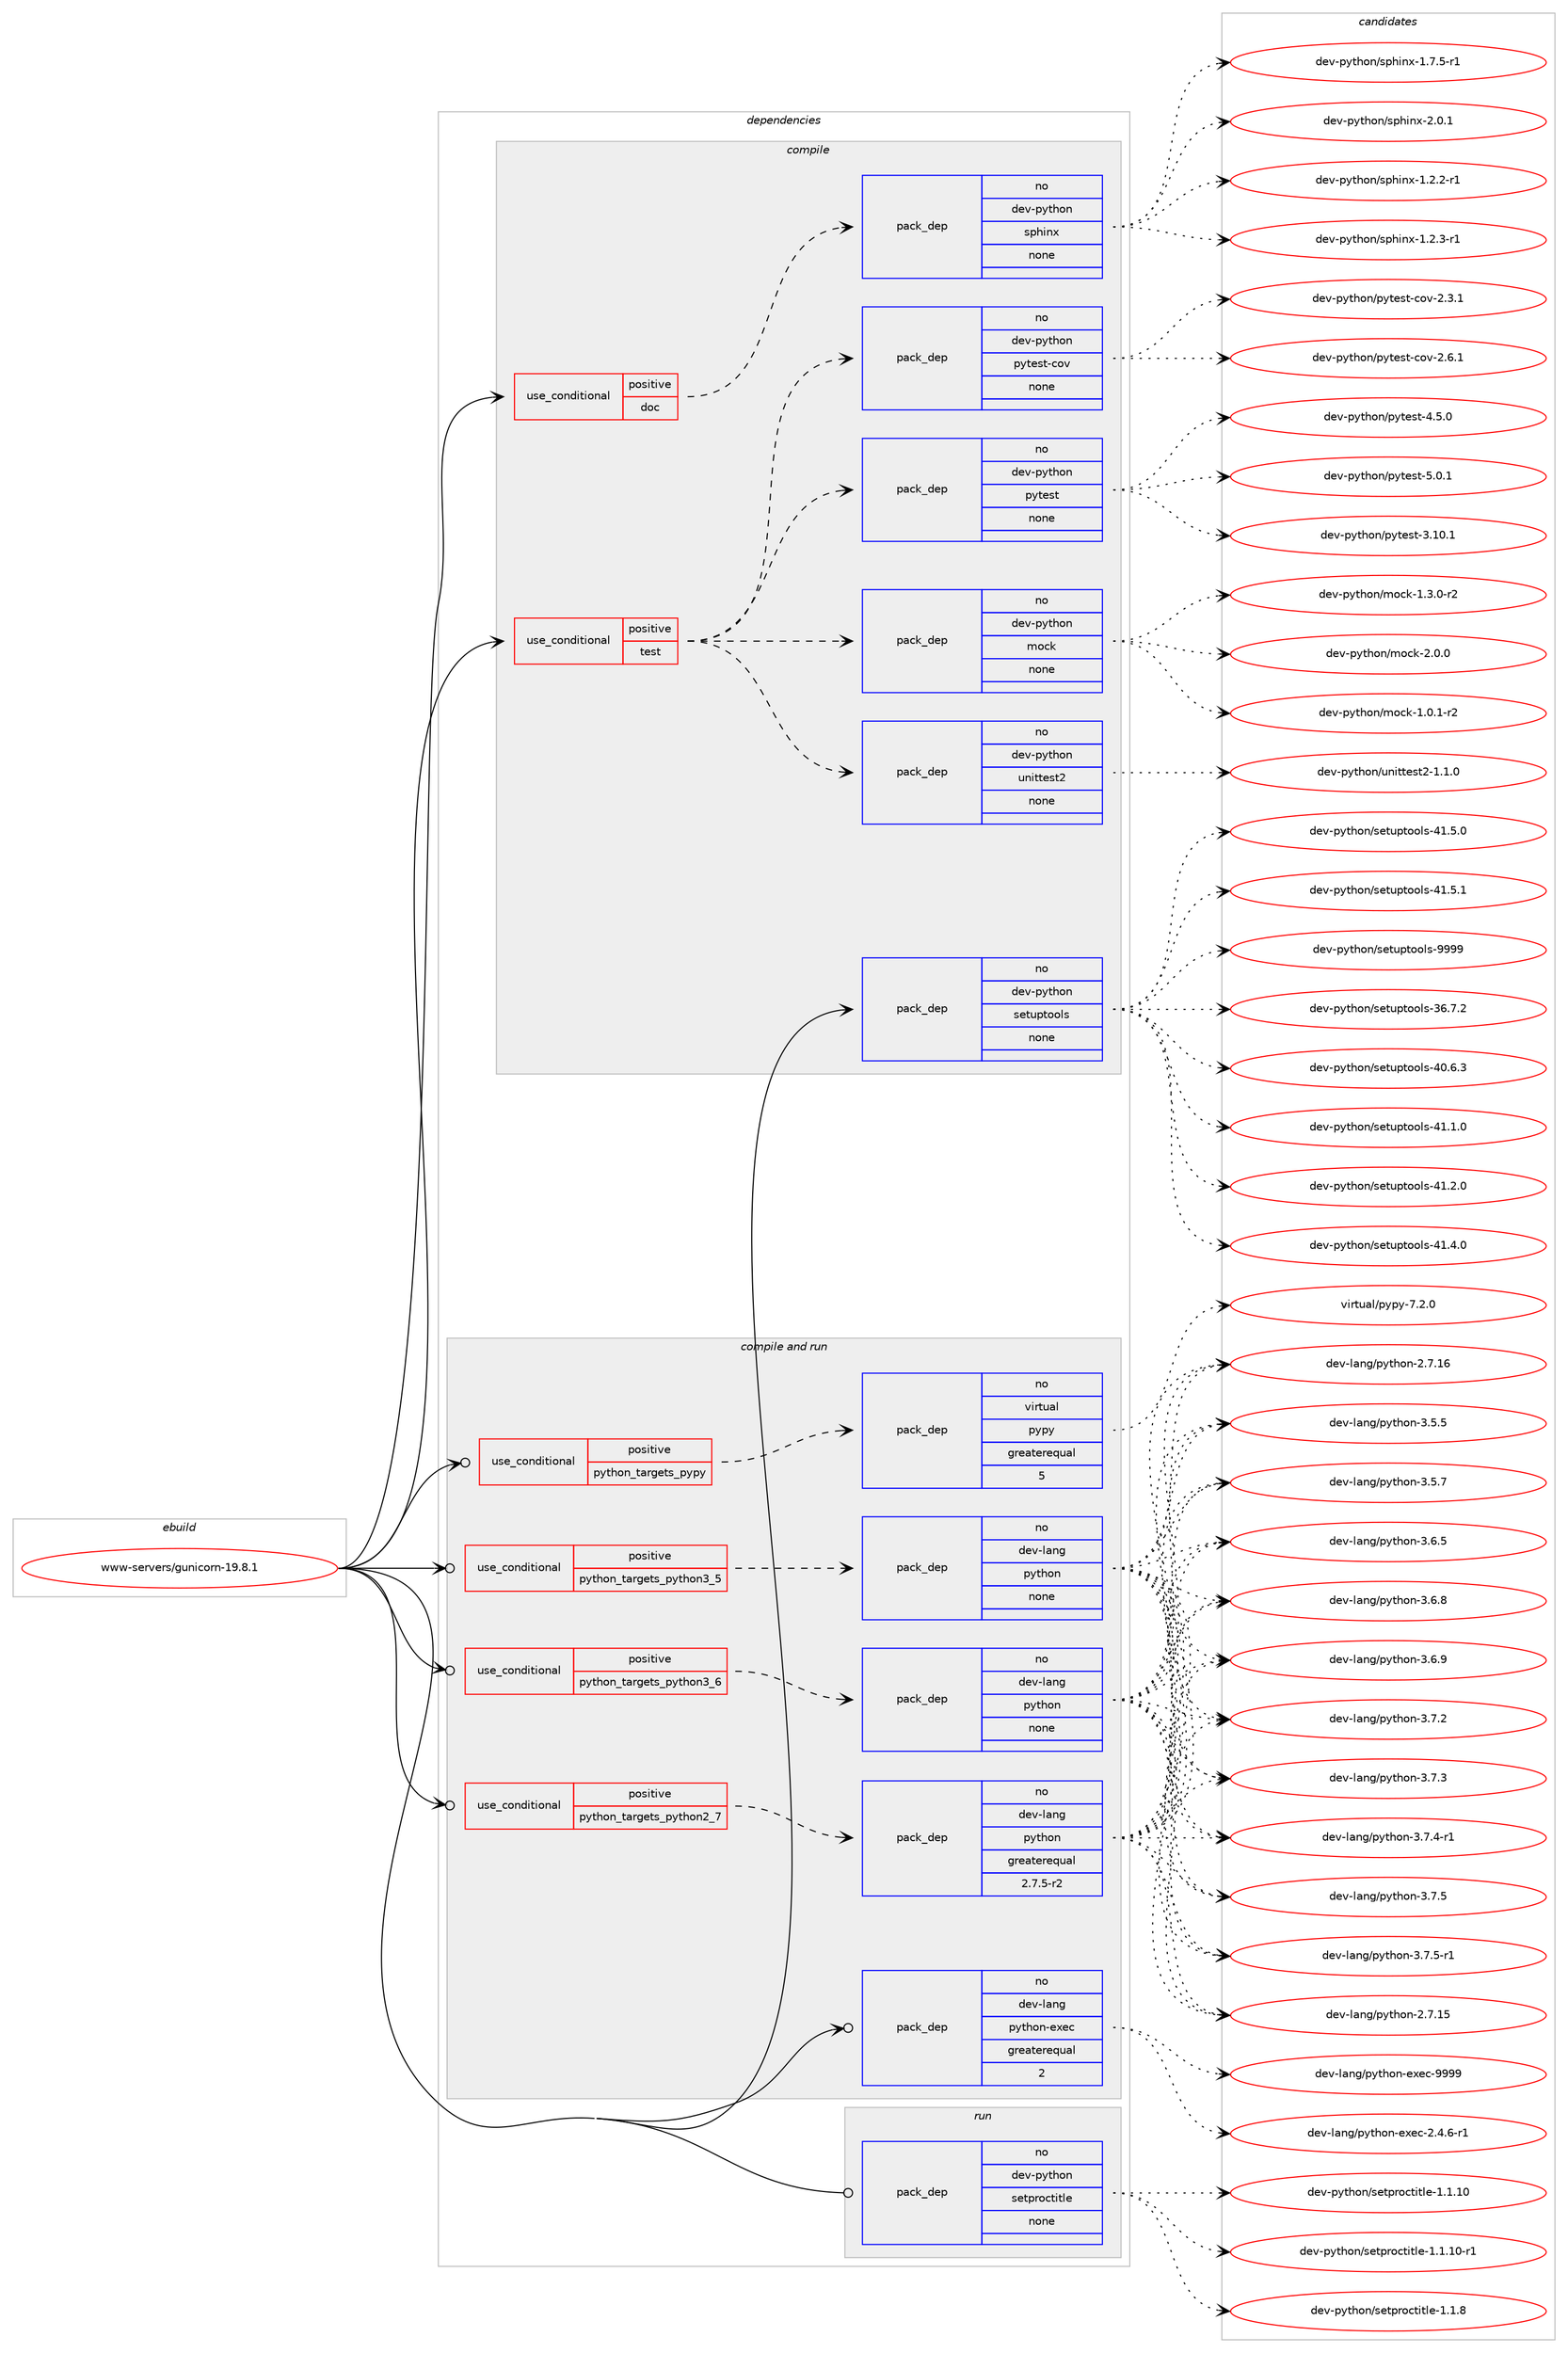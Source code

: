 digraph prolog {

# *************
# Graph options
# *************

newrank=true;
concentrate=true;
compound=true;
graph [rankdir=LR,fontname=Helvetica,fontsize=10,ranksep=1.5];#, ranksep=2.5, nodesep=0.2];
edge  [arrowhead=vee];
node  [fontname=Helvetica,fontsize=10];

# **********
# The ebuild
# **********

subgraph cluster_leftcol {
color=gray;
rank=same;
label=<<i>ebuild</i>>;
id [label="www-servers/gunicorn-19.8.1", color=red, width=4, href="../www-servers/gunicorn-19.8.1.svg"];
}

# ****************
# The dependencies
# ****************

subgraph cluster_midcol {
color=gray;
label=<<i>dependencies</i>>;
subgraph cluster_compile {
fillcolor="#eeeeee";
style=filled;
label=<<i>compile</i>>;
subgraph cond218035 {
dependency909885 [label=<<TABLE BORDER="0" CELLBORDER="1" CELLSPACING="0" CELLPADDING="4"><TR><TD ROWSPAN="3" CELLPADDING="10">use_conditional</TD></TR><TR><TD>positive</TD></TR><TR><TD>doc</TD></TR></TABLE>>, shape=none, color=red];
subgraph pack675463 {
dependency909886 [label=<<TABLE BORDER="0" CELLBORDER="1" CELLSPACING="0" CELLPADDING="4" WIDTH="220"><TR><TD ROWSPAN="6" CELLPADDING="30">pack_dep</TD></TR><TR><TD WIDTH="110">no</TD></TR><TR><TD>dev-python</TD></TR><TR><TD>sphinx</TD></TR><TR><TD>none</TD></TR><TR><TD></TD></TR></TABLE>>, shape=none, color=blue];
}
dependency909885:e -> dependency909886:w [weight=20,style="dashed",arrowhead="vee"];
}
id:e -> dependency909885:w [weight=20,style="solid",arrowhead="vee"];
subgraph cond218036 {
dependency909887 [label=<<TABLE BORDER="0" CELLBORDER="1" CELLSPACING="0" CELLPADDING="4"><TR><TD ROWSPAN="3" CELLPADDING="10">use_conditional</TD></TR><TR><TD>positive</TD></TR><TR><TD>test</TD></TR></TABLE>>, shape=none, color=red];
subgraph pack675464 {
dependency909888 [label=<<TABLE BORDER="0" CELLBORDER="1" CELLSPACING="0" CELLPADDING="4" WIDTH="220"><TR><TD ROWSPAN="6" CELLPADDING="30">pack_dep</TD></TR><TR><TD WIDTH="110">no</TD></TR><TR><TD>dev-python</TD></TR><TR><TD>mock</TD></TR><TR><TD>none</TD></TR><TR><TD></TD></TR></TABLE>>, shape=none, color=blue];
}
dependency909887:e -> dependency909888:w [weight=20,style="dashed",arrowhead="vee"];
subgraph pack675465 {
dependency909889 [label=<<TABLE BORDER="0" CELLBORDER="1" CELLSPACING="0" CELLPADDING="4" WIDTH="220"><TR><TD ROWSPAN="6" CELLPADDING="30">pack_dep</TD></TR><TR><TD WIDTH="110">no</TD></TR><TR><TD>dev-python</TD></TR><TR><TD>pytest</TD></TR><TR><TD>none</TD></TR><TR><TD></TD></TR></TABLE>>, shape=none, color=blue];
}
dependency909887:e -> dependency909889:w [weight=20,style="dashed",arrowhead="vee"];
subgraph pack675466 {
dependency909890 [label=<<TABLE BORDER="0" CELLBORDER="1" CELLSPACING="0" CELLPADDING="4" WIDTH="220"><TR><TD ROWSPAN="6" CELLPADDING="30">pack_dep</TD></TR><TR><TD WIDTH="110">no</TD></TR><TR><TD>dev-python</TD></TR><TR><TD>pytest-cov</TD></TR><TR><TD>none</TD></TR><TR><TD></TD></TR></TABLE>>, shape=none, color=blue];
}
dependency909887:e -> dependency909890:w [weight=20,style="dashed",arrowhead="vee"];
subgraph pack675467 {
dependency909891 [label=<<TABLE BORDER="0" CELLBORDER="1" CELLSPACING="0" CELLPADDING="4" WIDTH="220"><TR><TD ROWSPAN="6" CELLPADDING="30">pack_dep</TD></TR><TR><TD WIDTH="110">no</TD></TR><TR><TD>dev-python</TD></TR><TR><TD>unittest2</TD></TR><TR><TD>none</TD></TR><TR><TD></TD></TR></TABLE>>, shape=none, color=blue];
}
dependency909887:e -> dependency909891:w [weight=20,style="dashed",arrowhead="vee"];
}
id:e -> dependency909887:w [weight=20,style="solid",arrowhead="vee"];
subgraph pack675468 {
dependency909892 [label=<<TABLE BORDER="0" CELLBORDER="1" CELLSPACING="0" CELLPADDING="4" WIDTH="220"><TR><TD ROWSPAN="6" CELLPADDING="30">pack_dep</TD></TR><TR><TD WIDTH="110">no</TD></TR><TR><TD>dev-python</TD></TR><TR><TD>setuptools</TD></TR><TR><TD>none</TD></TR><TR><TD></TD></TR></TABLE>>, shape=none, color=blue];
}
id:e -> dependency909892:w [weight=20,style="solid",arrowhead="vee"];
}
subgraph cluster_compileandrun {
fillcolor="#eeeeee";
style=filled;
label=<<i>compile and run</i>>;
subgraph cond218037 {
dependency909893 [label=<<TABLE BORDER="0" CELLBORDER="1" CELLSPACING="0" CELLPADDING="4"><TR><TD ROWSPAN="3" CELLPADDING="10">use_conditional</TD></TR><TR><TD>positive</TD></TR><TR><TD>python_targets_pypy</TD></TR></TABLE>>, shape=none, color=red];
subgraph pack675469 {
dependency909894 [label=<<TABLE BORDER="0" CELLBORDER="1" CELLSPACING="0" CELLPADDING="4" WIDTH="220"><TR><TD ROWSPAN="6" CELLPADDING="30">pack_dep</TD></TR><TR><TD WIDTH="110">no</TD></TR><TR><TD>virtual</TD></TR><TR><TD>pypy</TD></TR><TR><TD>greaterequal</TD></TR><TR><TD>5</TD></TR></TABLE>>, shape=none, color=blue];
}
dependency909893:e -> dependency909894:w [weight=20,style="dashed",arrowhead="vee"];
}
id:e -> dependency909893:w [weight=20,style="solid",arrowhead="odotvee"];
subgraph cond218038 {
dependency909895 [label=<<TABLE BORDER="0" CELLBORDER="1" CELLSPACING="0" CELLPADDING="4"><TR><TD ROWSPAN="3" CELLPADDING="10">use_conditional</TD></TR><TR><TD>positive</TD></TR><TR><TD>python_targets_python2_7</TD></TR></TABLE>>, shape=none, color=red];
subgraph pack675470 {
dependency909896 [label=<<TABLE BORDER="0" CELLBORDER="1" CELLSPACING="0" CELLPADDING="4" WIDTH="220"><TR><TD ROWSPAN="6" CELLPADDING="30">pack_dep</TD></TR><TR><TD WIDTH="110">no</TD></TR><TR><TD>dev-lang</TD></TR><TR><TD>python</TD></TR><TR><TD>greaterequal</TD></TR><TR><TD>2.7.5-r2</TD></TR></TABLE>>, shape=none, color=blue];
}
dependency909895:e -> dependency909896:w [weight=20,style="dashed",arrowhead="vee"];
}
id:e -> dependency909895:w [weight=20,style="solid",arrowhead="odotvee"];
subgraph cond218039 {
dependency909897 [label=<<TABLE BORDER="0" CELLBORDER="1" CELLSPACING="0" CELLPADDING="4"><TR><TD ROWSPAN="3" CELLPADDING="10">use_conditional</TD></TR><TR><TD>positive</TD></TR><TR><TD>python_targets_python3_5</TD></TR></TABLE>>, shape=none, color=red];
subgraph pack675471 {
dependency909898 [label=<<TABLE BORDER="0" CELLBORDER="1" CELLSPACING="0" CELLPADDING="4" WIDTH="220"><TR><TD ROWSPAN="6" CELLPADDING="30">pack_dep</TD></TR><TR><TD WIDTH="110">no</TD></TR><TR><TD>dev-lang</TD></TR><TR><TD>python</TD></TR><TR><TD>none</TD></TR><TR><TD></TD></TR></TABLE>>, shape=none, color=blue];
}
dependency909897:e -> dependency909898:w [weight=20,style="dashed",arrowhead="vee"];
}
id:e -> dependency909897:w [weight=20,style="solid",arrowhead="odotvee"];
subgraph cond218040 {
dependency909899 [label=<<TABLE BORDER="0" CELLBORDER="1" CELLSPACING="0" CELLPADDING="4"><TR><TD ROWSPAN="3" CELLPADDING="10">use_conditional</TD></TR><TR><TD>positive</TD></TR><TR><TD>python_targets_python3_6</TD></TR></TABLE>>, shape=none, color=red];
subgraph pack675472 {
dependency909900 [label=<<TABLE BORDER="0" CELLBORDER="1" CELLSPACING="0" CELLPADDING="4" WIDTH="220"><TR><TD ROWSPAN="6" CELLPADDING="30">pack_dep</TD></TR><TR><TD WIDTH="110">no</TD></TR><TR><TD>dev-lang</TD></TR><TR><TD>python</TD></TR><TR><TD>none</TD></TR><TR><TD></TD></TR></TABLE>>, shape=none, color=blue];
}
dependency909899:e -> dependency909900:w [weight=20,style="dashed",arrowhead="vee"];
}
id:e -> dependency909899:w [weight=20,style="solid",arrowhead="odotvee"];
subgraph pack675473 {
dependency909901 [label=<<TABLE BORDER="0" CELLBORDER="1" CELLSPACING="0" CELLPADDING="4" WIDTH="220"><TR><TD ROWSPAN="6" CELLPADDING="30">pack_dep</TD></TR><TR><TD WIDTH="110">no</TD></TR><TR><TD>dev-lang</TD></TR><TR><TD>python-exec</TD></TR><TR><TD>greaterequal</TD></TR><TR><TD>2</TD></TR></TABLE>>, shape=none, color=blue];
}
id:e -> dependency909901:w [weight=20,style="solid",arrowhead="odotvee"];
}
subgraph cluster_run {
fillcolor="#eeeeee";
style=filled;
label=<<i>run</i>>;
subgraph pack675474 {
dependency909902 [label=<<TABLE BORDER="0" CELLBORDER="1" CELLSPACING="0" CELLPADDING="4" WIDTH="220"><TR><TD ROWSPAN="6" CELLPADDING="30">pack_dep</TD></TR><TR><TD WIDTH="110">no</TD></TR><TR><TD>dev-python</TD></TR><TR><TD>setproctitle</TD></TR><TR><TD>none</TD></TR><TR><TD></TD></TR></TABLE>>, shape=none, color=blue];
}
id:e -> dependency909902:w [weight=20,style="solid",arrowhead="odot"];
}
}

# **************
# The candidates
# **************

subgraph cluster_choices {
rank=same;
color=gray;
label=<<i>candidates</i>>;

subgraph choice675463 {
color=black;
nodesep=1;
choice10010111845112121116104111110471151121041051101204549465046504511449 [label="dev-python/sphinx-1.2.2-r1", color=red, width=4,href="../dev-python/sphinx-1.2.2-r1.svg"];
choice10010111845112121116104111110471151121041051101204549465046514511449 [label="dev-python/sphinx-1.2.3-r1", color=red, width=4,href="../dev-python/sphinx-1.2.3-r1.svg"];
choice10010111845112121116104111110471151121041051101204549465546534511449 [label="dev-python/sphinx-1.7.5-r1", color=red, width=4,href="../dev-python/sphinx-1.7.5-r1.svg"];
choice1001011184511212111610411111047115112104105110120455046484649 [label="dev-python/sphinx-2.0.1", color=red, width=4,href="../dev-python/sphinx-2.0.1.svg"];
dependency909886:e -> choice10010111845112121116104111110471151121041051101204549465046504511449:w [style=dotted,weight="100"];
dependency909886:e -> choice10010111845112121116104111110471151121041051101204549465046514511449:w [style=dotted,weight="100"];
dependency909886:e -> choice10010111845112121116104111110471151121041051101204549465546534511449:w [style=dotted,weight="100"];
dependency909886:e -> choice1001011184511212111610411111047115112104105110120455046484649:w [style=dotted,weight="100"];
}
subgraph choice675464 {
color=black;
nodesep=1;
choice1001011184511212111610411111047109111991074549464846494511450 [label="dev-python/mock-1.0.1-r2", color=red, width=4,href="../dev-python/mock-1.0.1-r2.svg"];
choice1001011184511212111610411111047109111991074549465146484511450 [label="dev-python/mock-1.3.0-r2", color=red, width=4,href="../dev-python/mock-1.3.0-r2.svg"];
choice100101118451121211161041111104710911199107455046484648 [label="dev-python/mock-2.0.0", color=red, width=4,href="../dev-python/mock-2.0.0.svg"];
dependency909888:e -> choice1001011184511212111610411111047109111991074549464846494511450:w [style=dotted,weight="100"];
dependency909888:e -> choice1001011184511212111610411111047109111991074549465146484511450:w [style=dotted,weight="100"];
dependency909888:e -> choice100101118451121211161041111104710911199107455046484648:w [style=dotted,weight="100"];
}
subgraph choice675465 {
color=black;
nodesep=1;
choice100101118451121211161041111104711212111610111511645514649484649 [label="dev-python/pytest-3.10.1", color=red, width=4,href="../dev-python/pytest-3.10.1.svg"];
choice1001011184511212111610411111047112121116101115116455246534648 [label="dev-python/pytest-4.5.0", color=red, width=4,href="../dev-python/pytest-4.5.0.svg"];
choice1001011184511212111610411111047112121116101115116455346484649 [label="dev-python/pytest-5.0.1", color=red, width=4,href="../dev-python/pytest-5.0.1.svg"];
dependency909889:e -> choice100101118451121211161041111104711212111610111511645514649484649:w [style=dotted,weight="100"];
dependency909889:e -> choice1001011184511212111610411111047112121116101115116455246534648:w [style=dotted,weight="100"];
dependency909889:e -> choice1001011184511212111610411111047112121116101115116455346484649:w [style=dotted,weight="100"];
}
subgraph choice675466 {
color=black;
nodesep=1;
choice10010111845112121116104111110471121211161011151164599111118455046514649 [label="dev-python/pytest-cov-2.3.1", color=red, width=4,href="../dev-python/pytest-cov-2.3.1.svg"];
choice10010111845112121116104111110471121211161011151164599111118455046544649 [label="dev-python/pytest-cov-2.6.1", color=red, width=4,href="../dev-python/pytest-cov-2.6.1.svg"];
dependency909890:e -> choice10010111845112121116104111110471121211161011151164599111118455046514649:w [style=dotted,weight="100"];
dependency909890:e -> choice10010111845112121116104111110471121211161011151164599111118455046544649:w [style=dotted,weight="100"];
}
subgraph choice675467 {
color=black;
nodesep=1;
choice100101118451121211161041111104711711010511611610111511650454946494648 [label="dev-python/unittest2-1.1.0", color=red, width=4,href="../dev-python/unittest2-1.1.0.svg"];
dependency909891:e -> choice100101118451121211161041111104711711010511611610111511650454946494648:w [style=dotted,weight="100"];
}
subgraph choice675468 {
color=black;
nodesep=1;
choice100101118451121211161041111104711510111611711211611111110811545515446554650 [label="dev-python/setuptools-36.7.2", color=red, width=4,href="../dev-python/setuptools-36.7.2.svg"];
choice100101118451121211161041111104711510111611711211611111110811545524846544651 [label="dev-python/setuptools-40.6.3", color=red, width=4,href="../dev-python/setuptools-40.6.3.svg"];
choice100101118451121211161041111104711510111611711211611111110811545524946494648 [label="dev-python/setuptools-41.1.0", color=red, width=4,href="../dev-python/setuptools-41.1.0.svg"];
choice100101118451121211161041111104711510111611711211611111110811545524946504648 [label="dev-python/setuptools-41.2.0", color=red, width=4,href="../dev-python/setuptools-41.2.0.svg"];
choice100101118451121211161041111104711510111611711211611111110811545524946524648 [label="dev-python/setuptools-41.4.0", color=red, width=4,href="../dev-python/setuptools-41.4.0.svg"];
choice100101118451121211161041111104711510111611711211611111110811545524946534648 [label="dev-python/setuptools-41.5.0", color=red, width=4,href="../dev-python/setuptools-41.5.0.svg"];
choice100101118451121211161041111104711510111611711211611111110811545524946534649 [label="dev-python/setuptools-41.5.1", color=red, width=4,href="../dev-python/setuptools-41.5.1.svg"];
choice10010111845112121116104111110471151011161171121161111111081154557575757 [label="dev-python/setuptools-9999", color=red, width=4,href="../dev-python/setuptools-9999.svg"];
dependency909892:e -> choice100101118451121211161041111104711510111611711211611111110811545515446554650:w [style=dotted,weight="100"];
dependency909892:e -> choice100101118451121211161041111104711510111611711211611111110811545524846544651:w [style=dotted,weight="100"];
dependency909892:e -> choice100101118451121211161041111104711510111611711211611111110811545524946494648:w [style=dotted,weight="100"];
dependency909892:e -> choice100101118451121211161041111104711510111611711211611111110811545524946504648:w [style=dotted,weight="100"];
dependency909892:e -> choice100101118451121211161041111104711510111611711211611111110811545524946524648:w [style=dotted,weight="100"];
dependency909892:e -> choice100101118451121211161041111104711510111611711211611111110811545524946534648:w [style=dotted,weight="100"];
dependency909892:e -> choice100101118451121211161041111104711510111611711211611111110811545524946534649:w [style=dotted,weight="100"];
dependency909892:e -> choice10010111845112121116104111110471151011161171121161111111081154557575757:w [style=dotted,weight="100"];
}
subgraph choice675469 {
color=black;
nodesep=1;
choice1181051141161179710847112121112121455546504648 [label="virtual/pypy-7.2.0", color=red, width=4,href="../virtual/pypy-7.2.0.svg"];
dependency909894:e -> choice1181051141161179710847112121112121455546504648:w [style=dotted,weight="100"];
}
subgraph choice675470 {
color=black;
nodesep=1;
choice10010111845108971101034711212111610411111045504655464953 [label="dev-lang/python-2.7.15", color=red, width=4,href="../dev-lang/python-2.7.15.svg"];
choice10010111845108971101034711212111610411111045504655464954 [label="dev-lang/python-2.7.16", color=red, width=4,href="../dev-lang/python-2.7.16.svg"];
choice100101118451089711010347112121116104111110455146534653 [label="dev-lang/python-3.5.5", color=red, width=4,href="../dev-lang/python-3.5.5.svg"];
choice100101118451089711010347112121116104111110455146534655 [label="dev-lang/python-3.5.7", color=red, width=4,href="../dev-lang/python-3.5.7.svg"];
choice100101118451089711010347112121116104111110455146544653 [label="dev-lang/python-3.6.5", color=red, width=4,href="../dev-lang/python-3.6.5.svg"];
choice100101118451089711010347112121116104111110455146544656 [label="dev-lang/python-3.6.8", color=red, width=4,href="../dev-lang/python-3.6.8.svg"];
choice100101118451089711010347112121116104111110455146544657 [label="dev-lang/python-3.6.9", color=red, width=4,href="../dev-lang/python-3.6.9.svg"];
choice100101118451089711010347112121116104111110455146554650 [label="dev-lang/python-3.7.2", color=red, width=4,href="../dev-lang/python-3.7.2.svg"];
choice100101118451089711010347112121116104111110455146554651 [label="dev-lang/python-3.7.3", color=red, width=4,href="../dev-lang/python-3.7.3.svg"];
choice1001011184510897110103471121211161041111104551465546524511449 [label="dev-lang/python-3.7.4-r1", color=red, width=4,href="../dev-lang/python-3.7.4-r1.svg"];
choice100101118451089711010347112121116104111110455146554653 [label="dev-lang/python-3.7.5", color=red, width=4,href="../dev-lang/python-3.7.5.svg"];
choice1001011184510897110103471121211161041111104551465546534511449 [label="dev-lang/python-3.7.5-r1", color=red, width=4,href="../dev-lang/python-3.7.5-r1.svg"];
dependency909896:e -> choice10010111845108971101034711212111610411111045504655464953:w [style=dotted,weight="100"];
dependency909896:e -> choice10010111845108971101034711212111610411111045504655464954:w [style=dotted,weight="100"];
dependency909896:e -> choice100101118451089711010347112121116104111110455146534653:w [style=dotted,weight="100"];
dependency909896:e -> choice100101118451089711010347112121116104111110455146534655:w [style=dotted,weight="100"];
dependency909896:e -> choice100101118451089711010347112121116104111110455146544653:w [style=dotted,weight="100"];
dependency909896:e -> choice100101118451089711010347112121116104111110455146544656:w [style=dotted,weight="100"];
dependency909896:e -> choice100101118451089711010347112121116104111110455146544657:w [style=dotted,weight="100"];
dependency909896:e -> choice100101118451089711010347112121116104111110455146554650:w [style=dotted,weight="100"];
dependency909896:e -> choice100101118451089711010347112121116104111110455146554651:w [style=dotted,weight="100"];
dependency909896:e -> choice1001011184510897110103471121211161041111104551465546524511449:w [style=dotted,weight="100"];
dependency909896:e -> choice100101118451089711010347112121116104111110455146554653:w [style=dotted,weight="100"];
dependency909896:e -> choice1001011184510897110103471121211161041111104551465546534511449:w [style=dotted,weight="100"];
}
subgraph choice675471 {
color=black;
nodesep=1;
choice10010111845108971101034711212111610411111045504655464953 [label="dev-lang/python-2.7.15", color=red, width=4,href="../dev-lang/python-2.7.15.svg"];
choice10010111845108971101034711212111610411111045504655464954 [label="dev-lang/python-2.7.16", color=red, width=4,href="../dev-lang/python-2.7.16.svg"];
choice100101118451089711010347112121116104111110455146534653 [label="dev-lang/python-3.5.5", color=red, width=4,href="../dev-lang/python-3.5.5.svg"];
choice100101118451089711010347112121116104111110455146534655 [label="dev-lang/python-3.5.7", color=red, width=4,href="../dev-lang/python-3.5.7.svg"];
choice100101118451089711010347112121116104111110455146544653 [label="dev-lang/python-3.6.5", color=red, width=4,href="../dev-lang/python-3.6.5.svg"];
choice100101118451089711010347112121116104111110455146544656 [label="dev-lang/python-3.6.8", color=red, width=4,href="../dev-lang/python-3.6.8.svg"];
choice100101118451089711010347112121116104111110455146544657 [label="dev-lang/python-3.6.9", color=red, width=4,href="../dev-lang/python-3.6.9.svg"];
choice100101118451089711010347112121116104111110455146554650 [label="dev-lang/python-3.7.2", color=red, width=4,href="../dev-lang/python-3.7.2.svg"];
choice100101118451089711010347112121116104111110455146554651 [label="dev-lang/python-3.7.3", color=red, width=4,href="../dev-lang/python-3.7.3.svg"];
choice1001011184510897110103471121211161041111104551465546524511449 [label="dev-lang/python-3.7.4-r1", color=red, width=4,href="../dev-lang/python-3.7.4-r1.svg"];
choice100101118451089711010347112121116104111110455146554653 [label="dev-lang/python-3.7.5", color=red, width=4,href="../dev-lang/python-3.7.5.svg"];
choice1001011184510897110103471121211161041111104551465546534511449 [label="dev-lang/python-3.7.5-r1", color=red, width=4,href="../dev-lang/python-3.7.5-r1.svg"];
dependency909898:e -> choice10010111845108971101034711212111610411111045504655464953:w [style=dotted,weight="100"];
dependency909898:e -> choice10010111845108971101034711212111610411111045504655464954:w [style=dotted,weight="100"];
dependency909898:e -> choice100101118451089711010347112121116104111110455146534653:w [style=dotted,weight="100"];
dependency909898:e -> choice100101118451089711010347112121116104111110455146534655:w [style=dotted,weight="100"];
dependency909898:e -> choice100101118451089711010347112121116104111110455146544653:w [style=dotted,weight="100"];
dependency909898:e -> choice100101118451089711010347112121116104111110455146544656:w [style=dotted,weight="100"];
dependency909898:e -> choice100101118451089711010347112121116104111110455146544657:w [style=dotted,weight="100"];
dependency909898:e -> choice100101118451089711010347112121116104111110455146554650:w [style=dotted,weight="100"];
dependency909898:e -> choice100101118451089711010347112121116104111110455146554651:w [style=dotted,weight="100"];
dependency909898:e -> choice1001011184510897110103471121211161041111104551465546524511449:w [style=dotted,weight="100"];
dependency909898:e -> choice100101118451089711010347112121116104111110455146554653:w [style=dotted,weight="100"];
dependency909898:e -> choice1001011184510897110103471121211161041111104551465546534511449:w [style=dotted,weight="100"];
}
subgraph choice675472 {
color=black;
nodesep=1;
choice10010111845108971101034711212111610411111045504655464953 [label="dev-lang/python-2.7.15", color=red, width=4,href="../dev-lang/python-2.7.15.svg"];
choice10010111845108971101034711212111610411111045504655464954 [label="dev-lang/python-2.7.16", color=red, width=4,href="../dev-lang/python-2.7.16.svg"];
choice100101118451089711010347112121116104111110455146534653 [label="dev-lang/python-3.5.5", color=red, width=4,href="../dev-lang/python-3.5.5.svg"];
choice100101118451089711010347112121116104111110455146534655 [label="dev-lang/python-3.5.7", color=red, width=4,href="../dev-lang/python-3.5.7.svg"];
choice100101118451089711010347112121116104111110455146544653 [label="dev-lang/python-3.6.5", color=red, width=4,href="../dev-lang/python-3.6.5.svg"];
choice100101118451089711010347112121116104111110455146544656 [label="dev-lang/python-3.6.8", color=red, width=4,href="../dev-lang/python-3.6.8.svg"];
choice100101118451089711010347112121116104111110455146544657 [label="dev-lang/python-3.6.9", color=red, width=4,href="../dev-lang/python-3.6.9.svg"];
choice100101118451089711010347112121116104111110455146554650 [label="dev-lang/python-3.7.2", color=red, width=4,href="../dev-lang/python-3.7.2.svg"];
choice100101118451089711010347112121116104111110455146554651 [label="dev-lang/python-3.7.3", color=red, width=4,href="../dev-lang/python-3.7.3.svg"];
choice1001011184510897110103471121211161041111104551465546524511449 [label="dev-lang/python-3.7.4-r1", color=red, width=4,href="../dev-lang/python-3.7.4-r1.svg"];
choice100101118451089711010347112121116104111110455146554653 [label="dev-lang/python-3.7.5", color=red, width=4,href="../dev-lang/python-3.7.5.svg"];
choice1001011184510897110103471121211161041111104551465546534511449 [label="dev-lang/python-3.7.5-r1", color=red, width=4,href="../dev-lang/python-3.7.5-r1.svg"];
dependency909900:e -> choice10010111845108971101034711212111610411111045504655464953:w [style=dotted,weight="100"];
dependency909900:e -> choice10010111845108971101034711212111610411111045504655464954:w [style=dotted,weight="100"];
dependency909900:e -> choice100101118451089711010347112121116104111110455146534653:w [style=dotted,weight="100"];
dependency909900:e -> choice100101118451089711010347112121116104111110455146534655:w [style=dotted,weight="100"];
dependency909900:e -> choice100101118451089711010347112121116104111110455146544653:w [style=dotted,weight="100"];
dependency909900:e -> choice100101118451089711010347112121116104111110455146544656:w [style=dotted,weight="100"];
dependency909900:e -> choice100101118451089711010347112121116104111110455146544657:w [style=dotted,weight="100"];
dependency909900:e -> choice100101118451089711010347112121116104111110455146554650:w [style=dotted,weight="100"];
dependency909900:e -> choice100101118451089711010347112121116104111110455146554651:w [style=dotted,weight="100"];
dependency909900:e -> choice1001011184510897110103471121211161041111104551465546524511449:w [style=dotted,weight="100"];
dependency909900:e -> choice100101118451089711010347112121116104111110455146554653:w [style=dotted,weight="100"];
dependency909900:e -> choice1001011184510897110103471121211161041111104551465546534511449:w [style=dotted,weight="100"];
}
subgraph choice675473 {
color=black;
nodesep=1;
choice10010111845108971101034711212111610411111045101120101994550465246544511449 [label="dev-lang/python-exec-2.4.6-r1", color=red, width=4,href="../dev-lang/python-exec-2.4.6-r1.svg"];
choice10010111845108971101034711212111610411111045101120101994557575757 [label="dev-lang/python-exec-9999", color=red, width=4,href="../dev-lang/python-exec-9999.svg"];
dependency909901:e -> choice10010111845108971101034711212111610411111045101120101994550465246544511449:w [style=dotted,weight="100"];
dependency909901:e -> choice10010111845108971101034711212111610411111045101120101994557575757:w [style=dotted,weight="100"];
}
subgraph choice675474 {
color=black;
nodesep=1;
choice10010111845112121116104111110471151011161121141119911610511610810145494649464948 [label="dev-python/setproctitle-1.1.10", color=red, width=4,href="../dev-python/setproctitle-1.1.10.svg"];
choice100101118451121211161041111104711510111611211411199116105116108101454946494649484511449 [label="dev-python/setproctitle-1.1.10-r1", color=red, width=4,href="../dev-python/setproctitle-1.1.10-r1.svg"];
choice100101118451121211161041111104711510111611211411199116105116108101454946494656 [label="dev-python/setproctitle-1.1.8", color=red, width=4,href="../dev-python/setproctitle-1.1.8.svg"];
dependency909902:e -> choice10010111845112121116104111110471151011161121141119911610511610810145494649464948:w [style=dotted,weight="100"];
dependency909902:e -> choice100101118451121211161041111104711510111611211411199116105116108101454946494649484511449:w [style=dotted,weight="100"];
dependency909902:e -> choice100101118451121211161041111104711510111611211411199116105116108101454946494656:w [style=dotted,weight="100"];
}
}

}
